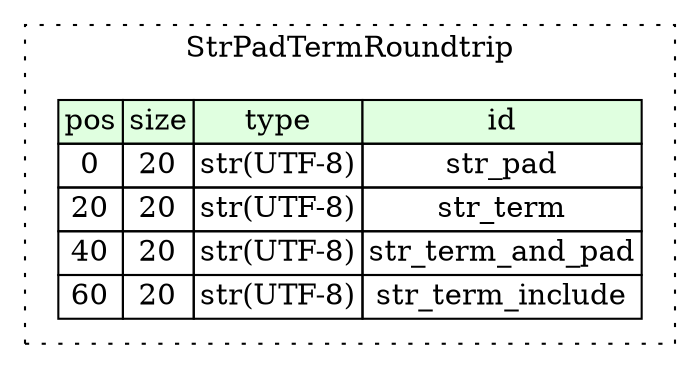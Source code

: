 digraph {
	rankdir=LR;
	node [shape=plaintext];
	subgraph cluster__str_pad_term_roundtrip {
		label="StrPadTermRoundtrip";
		graph[style=dotted];

		str_pad_term_roundtrip__seq [label=<<TABLE BORDER="0" CELLBORDER="1" CELLSPACING="0">
			<TR><TD BGCOLOR="#E0FFE0">pos</TD><TD BGCOLOR="#E0FFE0">size</TD><TD BGCOLOR="#E0FFE0">type</TD><TD BGCOLOR="#E0FFE0">id</TD></TR>
			<TR><TD PORT="str_pad_pos">0</TD><TD PORT="str_pad_size">20</TD><TD>str(UTF-8)</TD><TD PORT="str_pad_type">str_pad</TD></TR>
			<TR><TD PORT="str_term_pos">20</TD><TD PORT="str_term_size">20</TD><TD>str(UTF-8)</TD><TD PORT="str_term_type">str_term</TD></TR>
			<TR><TD PORT="str_term_and_pad_pos">40</TD><TD PORT="str_term_and_pad_size">20</TD><TD>str(UTF-8)</TD><TD PORT="str_term_and_pad_type">str_term_and_pad</TD></TR>
			<TR><TD PORT="str_term_include_pos">60</TD><TD PORT="str_term_include_size">20</TD><TD>str(UTF-8)</TD><TD PORT="str_term_include_type">str_term_include</TD></TR>
		</TABLE>>];
	}
}
